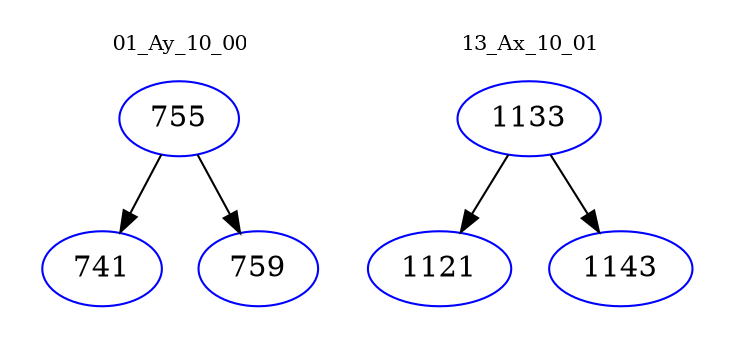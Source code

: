 digraph{
subgraph cluster_0 {
color = white
label = "01_Ay_10_00";
fontsize=10;
T0_755 [label="755", color="blue"]
T0_755 -> T0_741 [color="black"]
T0_741 [label="741", color="blue"]
T0_755 -> T0_759 [color="black"]
T0_759 [label="759", color="blue"]
}
subgraph cluster_1 {
color = white
label = "13_Ax_10_01";
fontsize=10;
T1_1133 [label="1133", color="blue"]
T1_1133 -> T1_1121 [color="black"]
T1_1121 [label="1121", color="blue"]
T1_1133 -> T1_1143 [color="black"]
T1_1143 [label="1143", color="blue"]
}
}
